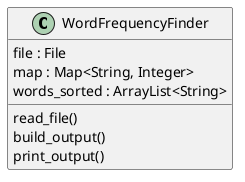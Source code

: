 @startuml
'https://plantuml.com/sequence-diagram

class WordFrequencyFinder{
  file : File
  map : Map<String, Integer>
  words_sorted : ArrayList<String>
  read_file()
  build_output()
  print_output()
}
@enduml